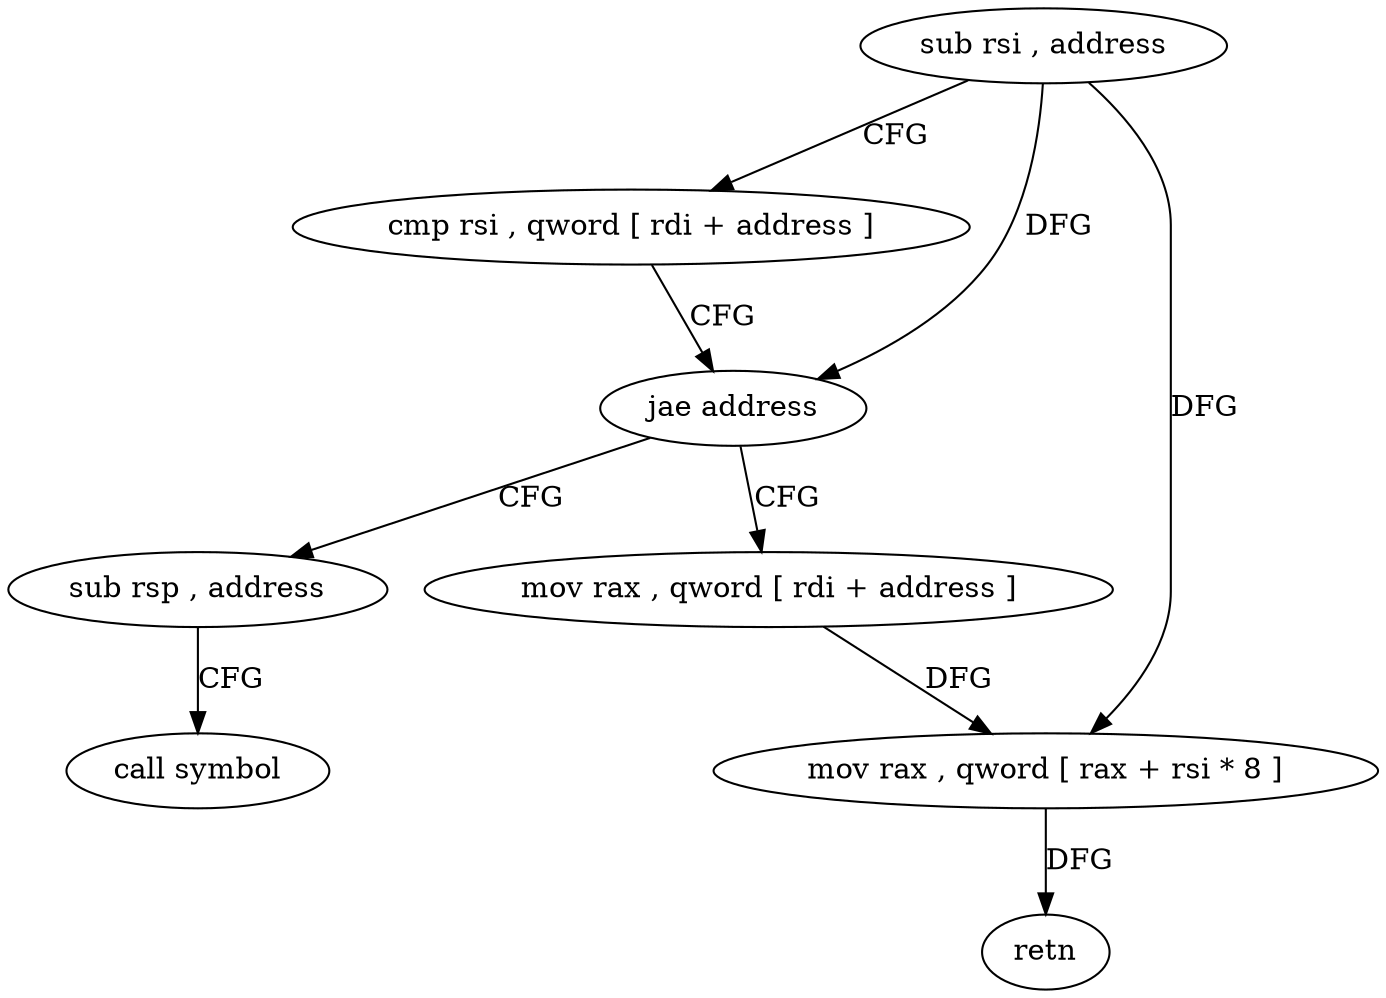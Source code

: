 digraph "func" {
"158496" [label = "sub rsi , address" ]
"158500" [label = "cmp rsi , qword [ rdi + address ]" ]
"158504" [label = "jae address" ]
"158515" [label = "sub rsp , address" ]
"158506" [label = "mov rax , qword [ rdi + address ]" ]
"158519" [label = "call symbol" ]
"158510" [label = "mov rax , qword [ rax + rsi * 8 ]" ]
"158514" [label = "retn" ]
"158496" -> "158500" [ label = "CFG" ]
"158496" -> "158504" [ label = "DFG" ]
"158496" -> "158510" [ label = "DFG" ]
"158500" -> "158504" [ label = "CFG" ]
"158504" -> "158515" [ label = "CFG" ]
"158504" -> "158506" [ label = "CFG" ]
"158515" -> "158519" [ label = "CFG" ]
"158506" -> "158510" [ label = "DFG" ]
"158510" -> "158514" [ label = "DFG" ]
}
